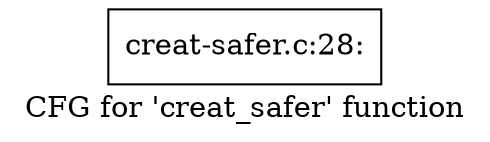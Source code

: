 digraph "CFG for 'creat_safer' function" {
	label="CFG for 'creat_safer' function";

	Node0xd3d6440 [shape=record,label="{creat-safer.c:28:}"];
}
